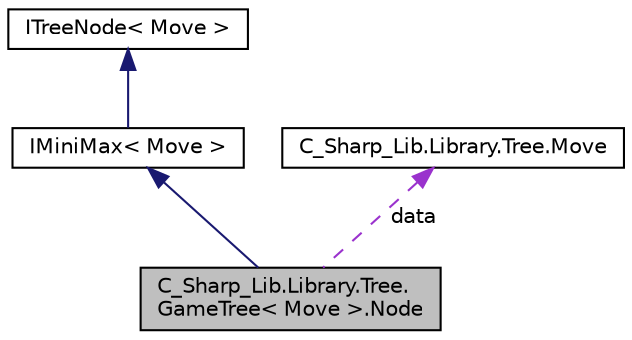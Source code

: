 digraph "C_Sharp_Lib.Library.Tree.GameTree&lt; Move &gt;.Node"
{
 // LATEX_PDF_SIZE
  edge [fontname="Helvetica",fontsize="10",labelfontname="Helvetica",labelfontsize="10"];
  node [fontname="Helvetica",fontsize="10",shape=record];
  Node1 [label="C_Sharp_Lib.Library.Tree.\lGameTree\< Move \>.Node",height=0.2,width=0.4,color="black", fillcolor="grey75", style="filled", fontcolor="black",tooltip=" "];
  Node2 -> Node1 [dir="back",color="midnightblue",fontsize="10",style="solid",fontname="Helvetica"];
  Node2 [label="IMiniMax\< Move \>",height=0.2,width=0.4,color="black", fillcolor="white", style="filled",URL="$interface_c___sharp___lib_1_1_library_1_1_tree_1_1_i_mini_max.html",tooltip=" "];
  Node3 -> Node2 [dir="back",color="midnightblue",fontsize="10",style="solid",fontname="Helvetica"];
  Node3 [label="ITreeNode\< Move \>",height=0.2,width=0.4,color="black", fillcolor="white", style="filled",URL="$interface_c___sharp___lib_1_1_library_1_1_tree_1_1_i_tree_node.html",tooltip=" "];
  Node4 -> Node1 [dir="back",color="darkorchid3",fontsize="10",style="dashed",label=" data" ,fontname="Helvetica"];
  Node4 [label="C_Sharp_Lib.Library.Tree.Move",height=0.2,width=0.4,color="black", fillcolor="white", style="filled",URL="$class_c___sharp___lib_1_1_library_1_1_tree_1_1_move.html",tooltip=" "];
}
